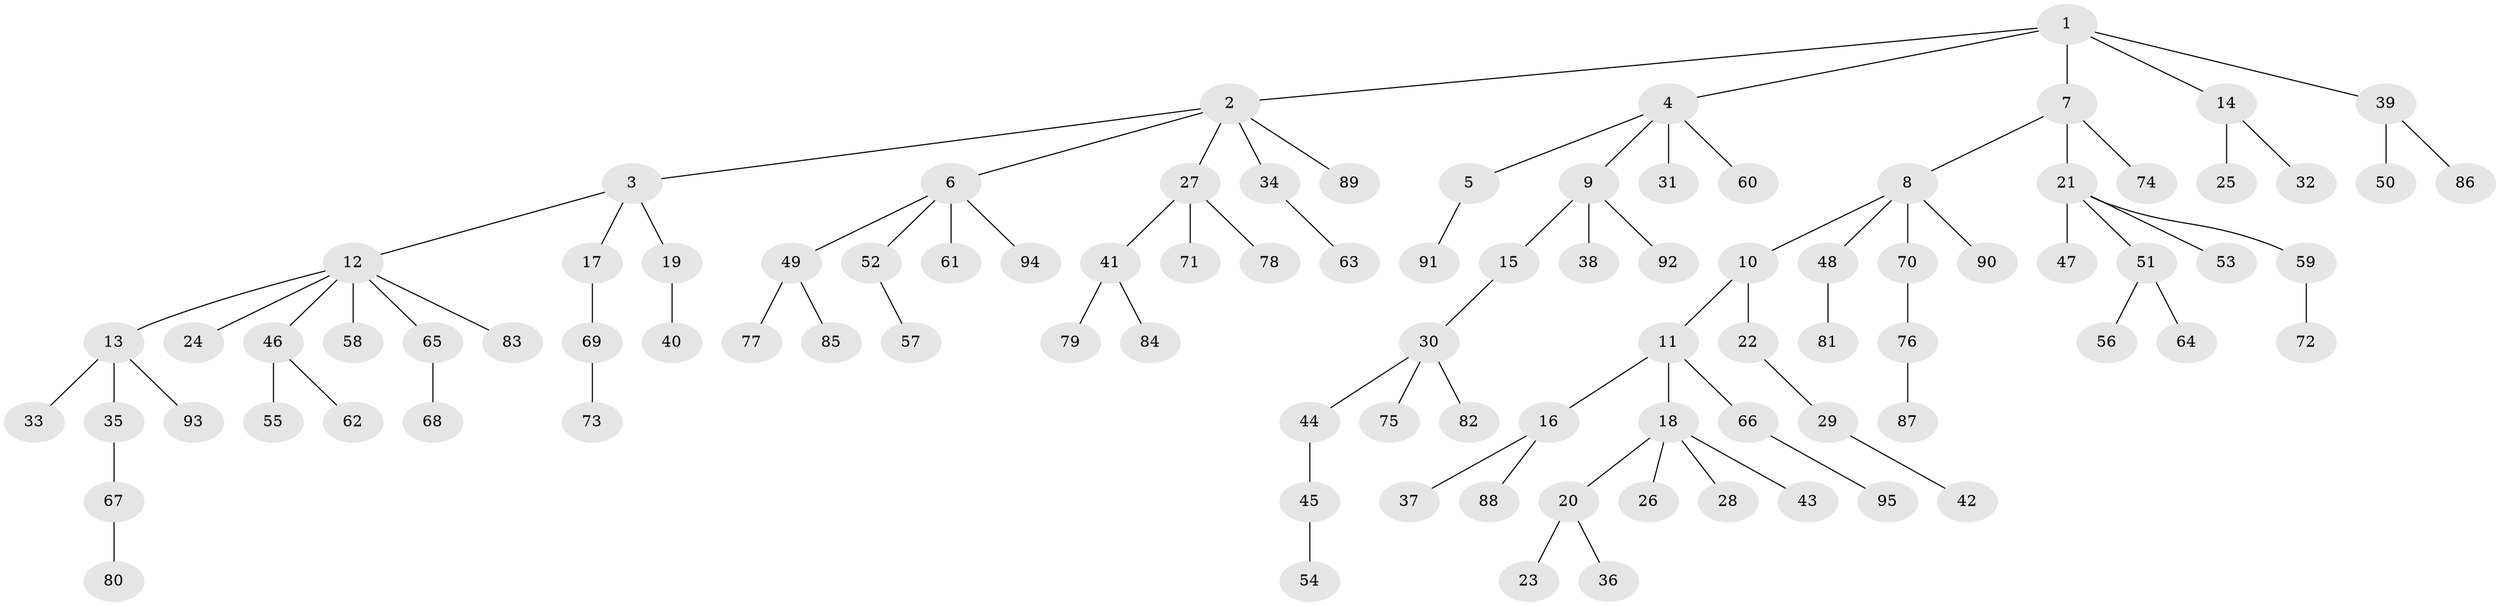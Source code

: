 // coarse degree distribution, {6: 0.030303030303030304, 4: 0.10606060606060606, 1: 0.5909090909090909, 7: 0.015151515151515152, 3: 0.045454545454545456, 9: 0.015151515151515152, 2: 0.19696969696969696}
// Generated by graph-tools (version 1.1) at 2025/42/03/06/25 10:42:02]
// undirected, 95 vertices, 94 edges
graph export_dot {
graph [start="1"]
  node [color=gray90,style=filled];
  1;
  2;
  3;
  4;
  5;
  6;
  7;
  8;
  9;
  10;
  11;
  12;
  13;
  14;
  15;
  16;
  17;
  18;
  19;
  20;
  21;
  22;
  23;
  24;
  25;
  26;
  27;
  28;
  29;
  30;
  31;
  32;
  33;
  34;
  35;
  36;
  37;
  38;
  39;
  40;
  41;
  42;
  43;
  44;
  45;
  46;
  47;
  48;
  49;
  50;
  51;
  52;
  53;
  54;
  55;
  56;
  57;
  58;
  59;
  60;
  61;
  62;
  63;
  64;
  65;
  66;
  67;
  68;
  69;
  70;
  71;
  72;
  73;
  74;
  75;
  76;
  77;
  78;
  79;
  80;
  81;
  82;
  83;
  84;
  85;
  86;
  87;
  88;
  89;
  90;
  91;
  92;
  93;
  94;
  95;
  1 -- 2;
  1 -- 4;
  1 -- 7;
  1 -- 14;
  1 -- 39;
  2 -- 3;
  2 -- 6;
  2 -- 27;
  2 -- 34;
  2 -- 89;
  3 -- 12;
  3 -- 17;
  3 -- 19;
  4 -- 5;
  4 -- 9;
  4 -- 31;
  4 -- 60;
  5 -- 91;
  6 -- 49;
  6 -- 52;
  6 -- 61;
  6 -- 94;
  7 -- 8;
  7 -- 21;
  7 -- 74;
  8 -- 10;
  8 -- 48;
  8 -- 70;
  8 -- 90;
  9 -- 15;
  9 -- 38;
  9 -- 92;
  10 -- 11;
  10 -- 22;
  11 -- 16;
  11 -- 18;
  11 -- 66;
  12 -- 13;
  12 -- 24;
  12 -- 46;
  12 -- 58;
  12 -- 65;
  12 -- 83;
  13 -- 33;
  13 -- 35;
  13 -- 93;
  14 -- 25;
  14 -- 32;
  15 -- 30;
  16 -- 37;
  16 -- 88;
  17 -- 69;
  18 -- 20;
  18 -- 26;
  18 -- 28;
  18 -- 43;
  19 -- 40;
  20 -- 23;
  20 -- 36;
  21 -- 47;
  21 -- 51;
  21 -- 53;
  21 -- 59;
  22 -- 29;
  27 -- 41;
  27 -- 71;
  27 -- 78;
  29 -- 42;
  30 -- 44;
  30 -- 75;
  30 -- 82;
  34 -- 63;
  35 -- 67;
  39 -- 50;
  39 -- 86;
  41 -- 79;
  41 -- 84;
  44 -- 45;
  45 -- 54;
  46 -- 55;
  46 -- 62;
  48 -- 81;
  49 -- 77;
  49 -- 85;
  51 -- 56;
  51 -- 64;
  52 -- 57;
  59 -- 72;
  65 -- 68;
  66 -- 95;
  67 -- 80;
  69 -- 73;
  70 -- 76;
  76 -- 87;
}
